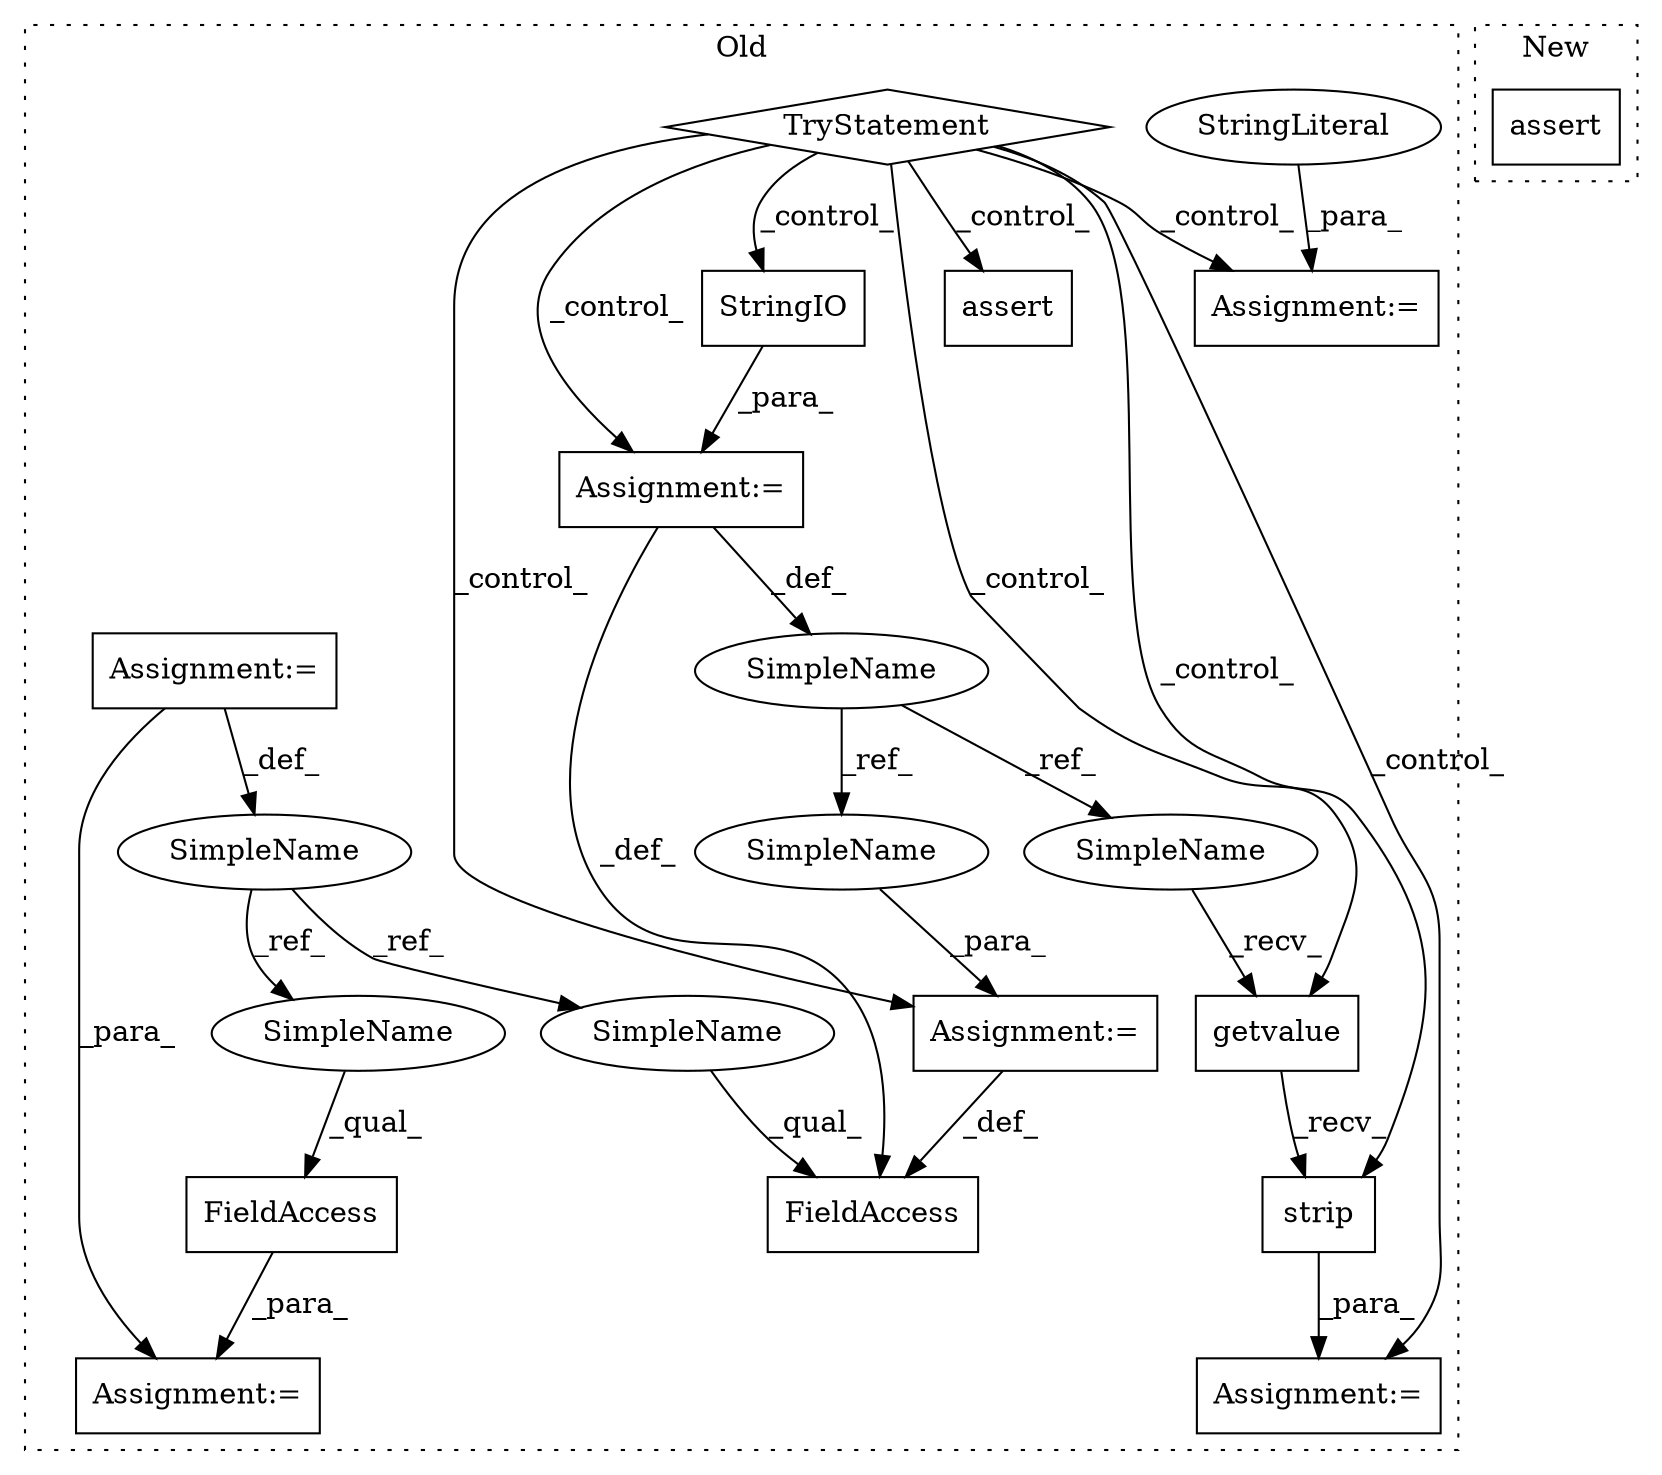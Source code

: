 digraph G {
subgraph cluster0 {
1 [label="strip" a="32" s="13837" l="7" shape="box"];
3 [label="Assignment:=" a="7" s="13821" l="1" shape="box"];
4 [label="Assignment:=" a="7" s="13559" l="1" shape="box"];
5 [label="Assignment:=" a="7" s="13588" l="1" shape="box"];
6 [label="StringIO" a="32" s="13560" l="10" shape="box"];
7 [label="getvalue" a="32" s="13826" l="10" shape="box"];
8 [label="FieldAccess" a="22" s="13578" l="10" shape="box"];
9 [label="SimpleName" a="42" s="13493" l="3" shape="ellipse"];
10 [label="FieldAccess" a="22" s="13528" l="10" shape="box"];
11 [label="TryStatement" a="54" s="13544" l="4" shape="diamond"];
12 [label="assert" a="32" s="14072,14102" l="17,1" shape="box"];
13 [label="SimpleName" a="42" s="13556" l="3" shape="ellipse"];
14 [label="Assignment:=" a="7" s="13493" l="3" shape="box"];
15 [label="Assignment:=" a="7" s="13527" l="1" shape="box"];
16 [label="Assignment:=" a="7" s="13855" l="1" shape="box"];
17 [label="StringLiteral" a="45" s="13856" l="203" shape="ellipse"];
18 [label="SimpleName" a="42" s="13589" l="3" shape="ellipse"];
19 [label="SimpleName" a="42" s="13822" l="3" shape="ellipse"];
20 [label="SimpleName" a="42" s="13578" l="3" shape="ellipse"];
21 [label="SimpleName" a="42" s="13528" l="3" shape="ellipse"];
label = "Old";
style="dotted";
}
subgraph cluster1 {
2 [label="assert" a="32" s="13142,13196" l="13,1" shape="box"];
label = "New";
style="dotted";
}
1 -> 3 [label="_para_"];
4 -> 8 [label="_def_"];
4 -> 13 [label="_def_"];
5 -> 8 [label="_def_"];
6 -> 4 [label="_para_"];
7 -> 1 [label="_recv_"];
9 -> 21 [label="_ref_"];
9 -> 20 [label="_ref_"];
10 -> 15 [label="_para_"];
11 -> 3 [label="_control_"];
11 -> 1 [label="_control_"];
11 -> 6 [label="_control_"];
11 -> 5 [label="_control_"];
11 -> 7 [label="_control_"];
11 -> 4 [label="_control_"];
11 -> 16 [label="_control_"];
11 -> 12 [label="_control_"];
13 -> 19 [label="_ref_"];
13 -> 18 [label="_ref_"];
14 -> 15 [label="_para_"];
14 -> 9 [label="_def_"];
17 -> 16 [label="_para_"];
18 -> 5 [label="_para_"];
19 -> 7 [label="_recv_"];
20 -> 8 [label="_qual_"];
21 -> 10 [label="_qual_"];
}